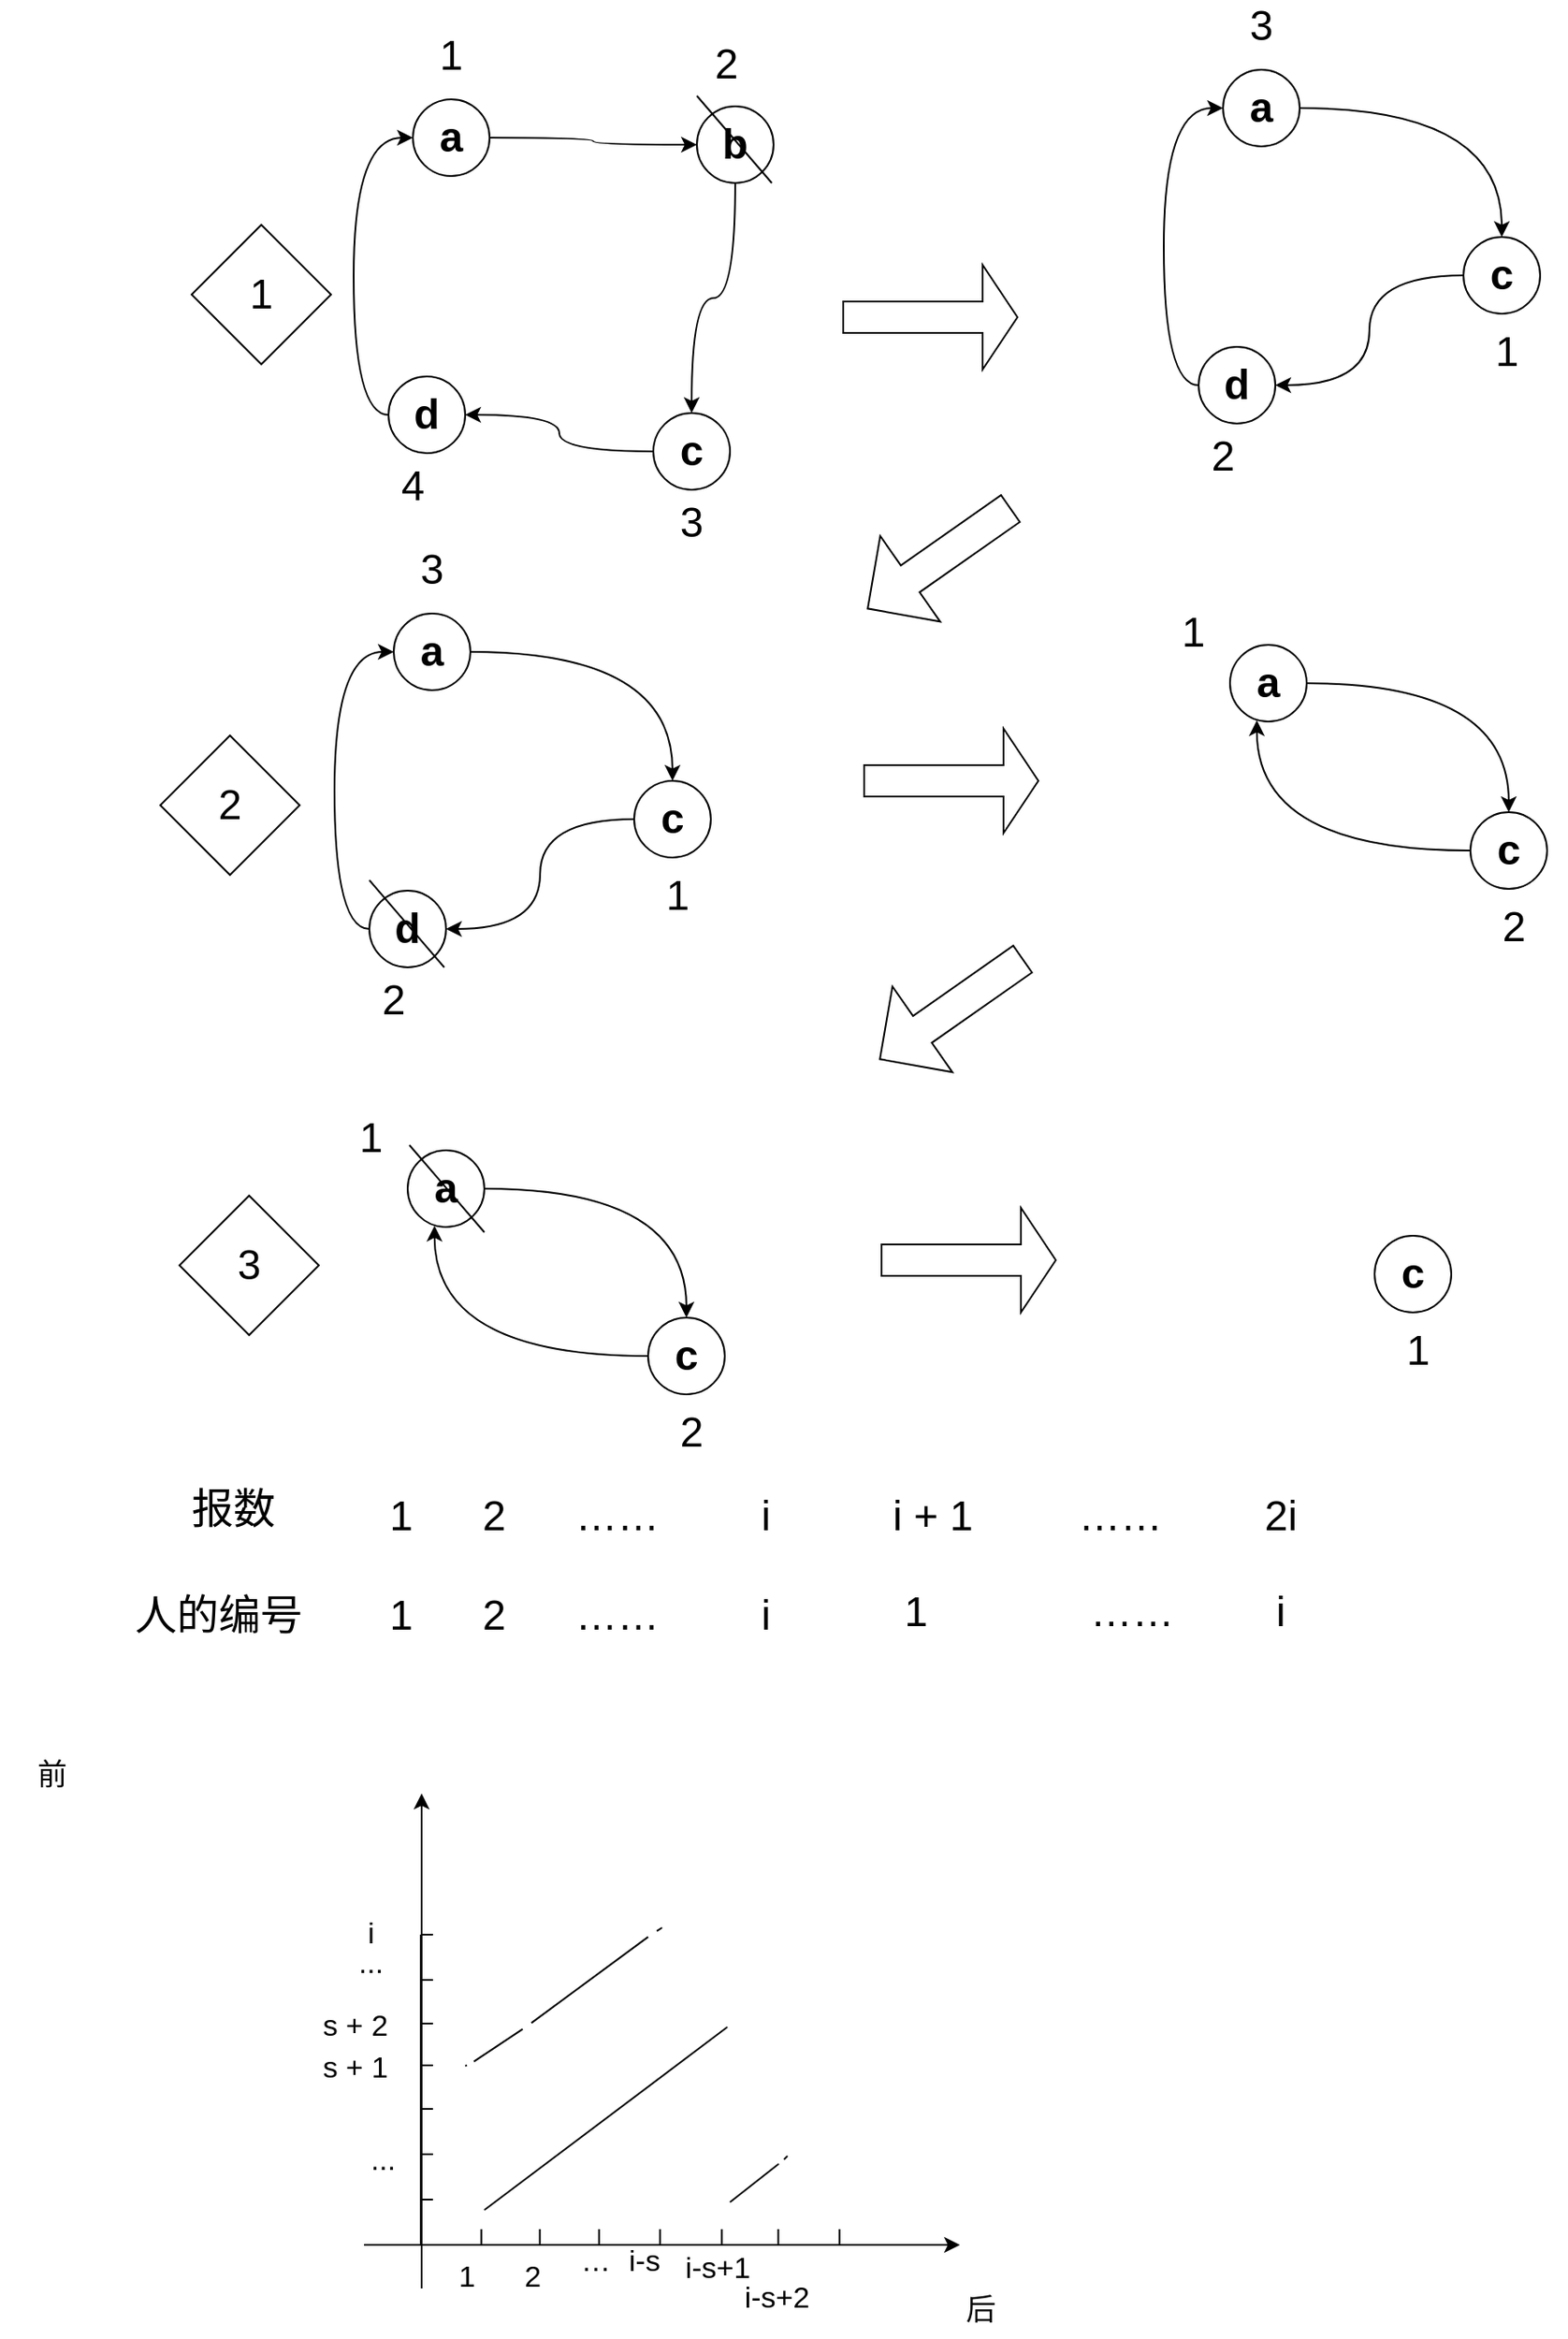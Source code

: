 <mxfile version="16.0.3" type="github"><diagram id="2Cs2KzVVPCG33HUoKFxe" name="第 1 页"><mxGraphModel dx="692" dy="411" grid="0" gridSize="10" guides="1" tooltips="1" connect="1" arrows="1" fold="1" page="1" pageScale="1" pageWidth="2336" pageHeight="1654" math="0" shadow="0"><root><mxCell id="0"/><mxCell id="1" parent="0"/><mxCell id="Qd0CBfIsSnu6jcPki9tN-5" style="edgeStyle=orthogonalEdgeStyle;rounded=0;orthogonalLoop=1;jettySize=auto;html=1;exitX=1;exitY=0.5;exitDx=0;exitDy=0;entryX=0;entryY=0.5;entryDx=0;entryDy=0;fontStyle=1;fontSize=24;curved=1;" edge="1" parent="1" source="Qd0CBfIsSnu6jcPki9tN-1" target="Qd0CBfIsSnu6jcPki9tN-2"><mxGeometry relative="1" as="geometry"/></mxCell><mxCell id="Qd0CBfIsSnu6jcPki9tN-1" value="a" style="ellipse;whiteSpace=wrap;html=1;aspect=fixed;fontStyle=1;fontSize=24;" vertex="1" parent="1"><mxGeometry x="244" y="118" width="44" height="44" as="geometry"/></mxCell><mxCell id="Qd0CBfIsSnu6jcPki9tN-6" style="edgeStyle=orthogonalEdgeStyle;rounded=0;orthogonalLoop=1;jettySize=auto;html=1;exitX=0.5;exitY=1;exitDx=0;exitDy=0;entryX=0.5;entryY=0;entryDx=0;entryDy=0;fontStyle=1;fontSize=24;curved=1;" edge="1" parent="1" source="Qd0CBfIsSnu6jcPki9tN-2" target="Qd0CBfIsSnu6jcPki9tN-3"><mxGeometry relative="1" as="geometry"/></mxCell><mxCell id="Qd0CBfIsSnu6jcPki9tN-2" value="b" style="ellipse;whiteSpace=wrap;html=1;aspect=fixed;fontStyle=1;fontSize=24;" vertex="1" parent="1"><mxGeometry x="407" y="122" width="44" height="44" as="geometry"/></mxCell><mxCell id="Qd0CBfIsSnu6jcPki9tN-7" style="edgeStyle=orthogonalEdgeStyle;rounded=0;orthogonalLoop=1;jettySize=auto;html=1;exitX=0;exitY=0.5;exitDx=0;exitDy=0;entryX=1;entryY=0.5;entryDx=0;entryDy=0;fontStyle=1;fontSize=24;curved=1;" edge="1" parent="1" source="Qd0CBfIsSnu6jcPki9tN-3" target="Qd0CBfIsSnu6jcPki9tN-4"><mxGeometry relative="1" as="geometry"/></mxCell><mxCell id="Qd0CBfIsSnu6jcPki9tN-3" value="c" style="ellipse;whiteSpace=wrap;html=1;aspect=fixed;fontStyle=1;fontSize=24;" vertex="1" parent="1"><mxGeometry x="382" y="298" width="44" height="44" as="geometry"/></mxCell><mxCell id="Qd0CBfIsSnu6jcPki9tN-8" style="edgeStyle=orthogonalEdgeStyle;rounded=0;orthogonalLoop=1;jettySize=auto;html=1;exitX=0;exitY=0.5;exitDx=0;exitDy=0;entryX=0;entryY=0.5;entryDx=0;entryDy=0;fontStyle=1;fontSize=24;curved=1;" edge="1" parent="1" source="Qd0CBfIsSnu6jcPki9tN-4" target="Qd0CBfIsSnu6jcPki9tN-1"><mxGeometry relative="1" as="geometry"/></mxCell><mxCell id="Qd0CBfIsSnu6jcPki9tN-4" value="d" style="ellipse;whiteSpace=wrap;html=1;aspect=fixed;fontStyle=1;fontSize=24;" vertex="1" parent="1"><mxGeometry x="230" y="277" width="44" height="44" as="geometry"/></mxCell><mxCell id="Qd0CBfIsSnu6jcPki9tN-9" value="1" style="text;html=1;strokeColor=none;fillColor=none;align=center;verticalAlign=middle;whiteSpace=wrap;rounded=0;fontSize=24;" vertex="1" parent="1"><mxGeometry x="236" y="78" width="60" height="30" as="geometry"/></mxCell><mxCell id="Qd0CBfIsSnu6jcPki9tN-10" value="2" style="text;html=1;strokeColor=none;fillColor=none;align=center;verticalAlign=middle;whiteSpace=wrap;rounded=0;fontSize=24;" vertex="1" parent="1"><mxGeometry x="394" y="83" width="60" height="30" as="geometry"/></mxCell><mxCell id="Qd0CBfIsSnu6jcPki9tN-11" value="3" style="text;html=1;strokeColor=none;fillColor=none;align=center;verticalAlign=middle;whiteSpace=wrap;rounded=0;fontSize=24;" vertex="1" parent="1"><mxGeometry x="374" y="346" width="60" height="30" as="geometry"/></mxCell><mxCell id="Qd0CBfIsSnu6jcPki9tN-12" value="4" style="text;html=1;strokeColor=none;fillColor=none;align=center;verticalAlign=middle;whiteSpace=wrap;rounded=0;fontSize=24;" vertex="1" parent="1"><mxGeometry x="214" y="325" width="60" height="30" as="geometry"/></mxCell><mxCell id="Qd0CBfIsSnu6jcPki9tN-13" value="" style="endArrow=none;html=1;rounded=0;fontSize=24;curved=1;" edge="1" parent="1"><mxGeometry width="50" height="50" relative="1" as="geometry"><mxPoint x="450" y="166" as="sourcePoint"/><mxPoint x="407" y="116" as="targetPoint"/></mxGeometry></mxCell><mxCell id="Qd0CBfIsSnu6jcPki9tN-14" value="" style="shape=singleArrow;whiteSpace=wrap;html=1;fontSize=24;" vertex="1" parent="1"><mxGeometry x="491" y="213" width="100" height="60" as="geometry"/></mxCell><mxCell id="Qd0CBfIsSnu6jcPki9tN-15" style="edgeStyle=orthogonalEdgeStyle;rounded=0;orthogonalLoop=1;jettySize=auto;html=1;exitX=1;exitY=0.5;exitDx=0;exitDy=0;entryX=0.5;entryY=0;entryDx=0;entryDy=0;fontStyle=1;fontSize=24;curved=1;" edge="1" parent="1" source="Qd0CBfIsSnu6jcPki9tN-16" target="Qd0CBfIsSnu6jcPki9tN-20"><mxGeometry relative="1" as="geometry"><mxPoint x="396" y="439" as="targetPoint"/></mxGeometry></mxCell><mxCell id="Qd0CBfIsSnu6jcPki9tN-16" value="a" style="ellipse;whiteSpace=wrap;html=1;aspect=fixed;fontStyle=1;fontSize=24;" vertex="1" parent="1"><mxGeometry x="233" y="413" width="44" height="44" as="geometry"/></mxCell><mxCell id="Qd0CBfIsSnu6jcPki9tN-19" style="edgeStyle=orthogonalEdgeStyle;rounded=0;orthogonalLoop=1;jettySize=auto;html=1;exitX=0;exitY=0.5;exitDx=0;exitDy=0;entryX=1;entryY=0.5;entryDx=0;entryDy=0;fontStyle=1;fontSize=24;curved=1;" edge="1" parent="1" source="Qd0CBfIsSnu6jcPki9tN-20" target="Qd0CBfIsSnu6jcPki9tN-22"><mxGeometry relative="1" as="geometry"/></mxCell><mxCell id="Qd0CBfIsSnu6jcPki9tN-20" value="c" style="ellipse;whiteSpace=wrap;html=1;aspect=fixed;fontStyle=1;fontSize=24;" vertex="1" parent="1"><mxGeometry x="371" y="509" width="44" height="44" as="geometry"/></mxCell><mxCell id="Qd0CBfIsSnu6jcPki9tN-21" style="edgeStyle=orthogonalEdgeStyle;rounded=0;orthogonalLoop=1;jettySize=auto;html=1;exitX=0;exitY=0.5;exitDx=0;exitDy=0;entryX=0;entryY=0.5;entryDx=0;entryDy=0;fontStyle=1;fontSize=24;curved=1;" edge="1" parent="1" source="Qd0CBfIsSnu6jcPki9tN-22" target="Qd0CBfIsSnu6jcPki9tN-16"><mxGeometry relative="1" as="geometry"/></mxCell><mxCell id="Qd0CBfIsSnu6jcPki9tN-22" value="d" style="ellipse;whiteSpace=wrap;html=1;aspect=fixed;fontStyle=1;fontSize=24;" vertex="1" parent="1"><mxGeometry x="219" y="572" width="44" height="44" as="geometry"/></mxCell><mxCell id="Qd0CBfIsSnu6jcPki9tN-23" value="3" style="text;html=1;strokeColor=none;fillColor=none;align=center;verticalAlign=middle;whiteSpace=wrap;rounded=0;fontSize=24;" vertex="1" parent="1"><mxGeometry x="225" y="373" width="60" height="30" as="geometry"/></mxCell><mxCell id="Qd0CBfIsSnu6jcPki9tN-25" value="1" style="text;html=1;strokeColor=none;fillColor=none;align=center;verticalAlign=middle;whiteSpace=wrap;rounded=0;fontSize=24;" vertex="1" parent="1"><mxGeometry x="366" y="560" width="60" height="30" as="geometry"/></mxCell><mxCell id="Qd0CBfIsSnu6jcPki9tN-26" value="2" style="text;html=1;strokeColor=none;fillColor=none;align=center;verticalAlign=middle;whiteSpace=wrap;rounded=0;fontSize=24;" vertex="1" parent="1"><mxGeometry x="203" y="620" width="60" height="30" as="geometry"/></mxCell><mxCell id="Qd0CBfIsSnu6jcPki9tN-28" value="" style="endArrow=none;html=1;rounded=0;fontSize=24;curved=1;" edge="1" parent="1"><mxGeometry width="50" height="50" relative="1" as="geometry"><mxPoint x="262" y="616" as="sourcePoint"/><mxPoint x="219" y="566" as="targetPoint"/></mxGeometry></mxCell><mxCell id="Qd0CBfIsSnu6jcPki9tN-29" value="" style="shape=singleArrow;direction=south;whiteSpace=wrap;html=1;fontSize=24;arrowWidth=0.313;arrowSize=0.298;rotation=55;" vertex="1" parent="1"><mxGeometry x="516" y="331.5" width="60" height="100" as="geometry"/></mxCell><mxCell id="Qd0CBfIsSnu6jcPki9tN-30" style="edgeStyle=orthogonalEdgeStyle;rounded=0;orthogonalLoop=1;jettySize=auto;html=1;exitX=1;exitY=0.5;exitDx=0;exitDy=0;entryX=0.5;entryY=0;entryDx=0;entryDy=0;fontStyle=1;fontSize=24;curved=1;" edge="1" parent="1" source="Qd0CBfIsSnu6jcPki9tN-31" target="Qd0CBfIsSnu6jcPki9tN-33"><mxGeometry relative="1" as="geometry"><mxPoint x="404" y="747" as="targetPoint"/></mxGeometry></mxCell><mxCell id="Qd0CBfIsSnu6jcPki9tN-31" value="a" style="ellipse;whiteSpace=wrap;html=1;aspect=fixed;fontStyle=1;fontSize=24;" vertex="1" parent="1"><mxGeometry x="241" y="721" width="44" height="44" as="geometry"/></mxCell><mxCell id="Qd0CBfIsSnu6jcPki9tN-32" style="edgeStyle=orthogonalEdgeStyle;rounded=0;orthogonalLoop=1;jettySize=auto;html=1;exitX=0;exitY=0.5;exitDx=0;exitDy=0;entryX=0.35;entryY=0.982;entryDx=0;entryDy=0;fontStyle=1;fontSize=24;curved=1;entryPerimeter=0;" edge="1" parent="1" source="Qd0CBfIsSnu6jcPki9tN-33" target="Qd0CBfIsSnu6jcPki9tN-31"><mxGeometry relative="1" as="geometry"><mxPoint x="271" y="902" as="targetPoint"/></mxGeometry></mxCell><mxCell id="Qd0CBfIsSnu6jcPki9tN-33" value="c" style="ellipse;whiteSpace=wrap;html=1;aspect=fixed;fontStyle=1;fontSize=24;" vertex="1" parent="1"><mxGeometry x="379" y="817" width="44" height="44" as="geometry"/></mxCell><mxCell id="Qd0CBfIsSnu6jcPki9tN-36" value="2" style="text;html=1;strokeColor=none;fillColor=none;align=center;verticalAlign=middle;whiteSpace=wrap;rounded=0;fontSize=24;" vertex="1" parent="1"><mxGeometry x="374" y="868" width="60" height="30" as="geometry"/></mxCell><mxCell id="Qd0CBfIsSnu6jcPki9tN-38" value="1" style="text;html=1;strokeColor=none;fillColor=none;align=center;verticalAlign=middle;whiteSpace=wrap;rounded=0;fontSize=24;" vertex="1" parent="1"><mxGeometry x="190" y="699" width="60" height="30" as="geometry"/></mxCell><mxCell id="Qd0CBfIsSnu6jcPki9tN-39" value="" style="endArrow=none;html=1;rounded=0;fontSize=24;curved=1;" edge="1" parent="1"><mxGeometry width="50" height="50" relative="1" as="geometry"><mxPoint x="285" y="768" as="sourcePoint"/><mxPoint x="242" y="718" as="targetPoint"/></mxGeometry></mxCell><mxCell id="Qd0CBfIsSnu6jcPki9tN-40" style="edgeStyle=orthogonalEdgeStyle;rounded=0;orthogonalLoop=1;jettySize=auto;html=1;exitX=1;exitY=0.5;exitDx=0;exitDy=0;entryX=0.5;entryY=0;entryDx=0;entryDy=0;fontStyle=1;fontSize=24;curved=1;" edge="1" parent="1" source="Qd0CBfIsSnu6jcPki9tN-41" target="Qd0CBfIsSnu6jcPki9tN-43"><mxGeometry relative="1" as="geometry"><mxPoint x="872" y="127" as="targetPoint"/></mxGeometry></mxCell><mxCell id="Qd0CBfIsSnu6jcPki9tN-41" value="a" style="ellipse;whiteSpace=wrap;html=1;aspect=fixed;fontStyle=1;fontSize=24;" vertex="1" parent="1"><mxGeometry x="709" y="101" width="44" height="44" as="geometry"/></mxCell><mxCell id="Qd0CBfIsSnu6jcPki9tN-42" style="edgeStyle=orthogonalEdgeStyle;rounded=0;orthogonalLoop=1;jettySize=auto;html=1;exitX=0;exitY=0.5;exitDx=0;exitDy=0;entryX=1;entryY=0.5;entryDx=0;entryDy=0;fontStyle=1;fontSize=24;curved=1;" edge="1" parent="1" source="Qd0CBfIsSnu6jcPki9tN-43" target="Qd0CBfIsSnu6jcPki9tN-45"><mxGeometry relative="1" as="geometry"/></mxCell><mxCell id="Qd0CBfIsSnu6jcPki9tN-43" value="c" style="ellipse;whiteSpace=wrap;html=1;aspect=fixed;fontStyle=1;fontSize=24;" vertex="1" parent="1"><mxGeometry x="847" y="197" width="44" height="44" as="geometry"/></mxCell><mxCell id="Qd0CBfIsSnu6jcPki9tN-44" style="edgeStyle=orthogonalEdgeStyle;rounded=0;orthogonalLoop=1;jettySize=auto;html=1;exitX=0;exitY=0.5;exitDx=0;exitDy=0;entryX=0;entryY=0.5;entryDx=0;entryDy=0;fontStyle=1;fontSize=24;curved=1;" edge="1" parent="1" source="Qd0CBfIsSnu6jcPki9tN-45" target="Qd0CBfIsSnu6jcPki9tN-41"><mxGeometry relative="1" as="geometry"/></mxCell><mxCell id="Qd0CBfIsSnu6jcPki9tN-45" value="d" style="ellipse;whiteSpace=wrap;html=1;aspect=fixed;fontStyle=1;fontSize=24;" vertex="1" parent="1"><mxGeometry x="695" y="260" width="44" height="44" as="geometry"/></mxCell><mxCell id="Qd0CBfIsSnu6jcPki9tN-46" value="3" style="text;html=1;strokeColor=none;fillColor=none;align=center;verticalAlign=middle;whiteSpace=wrap;rounded=0;fontSize=24;" vertex="1" parent="1"><mxGeometry x="701" y="61" width="60" height="30" as="geometry"/></mxCell><mxCell id="Qd0CBfIsSnu6jcPki9tN-47" value="1" style="text;html=1;strokeColor=none;fillColor=none;align=center;verticalAlign=middle;whiteSpace=wrap;rounded=0;fontSize=24;" vertex="1" parent="1"><mxGeometry x="842" y="248" width="60" height="30" as="geometry"/></mxCell><mxCell id="Qd0CBfIsSnu6jcPki9tN-48" value="2" style="text;html=1;strokeColor=none;fillColor=none;align=center;verticalAlign=middle;whiteSpace=wrap;rounded=0;fontSize=24;" vertex="1" parent="1"><mxGeometry x="679" y="308" width="60" height="30" as="geometry"/></mxCell><mxCell id="Qd0CBfIsSnu6jcPki9tN-50" style="edgeStyle=orthogonalEdgeStyle;rounded=0;orthogonalLoop=1;jettySize=auto;html=1;exitX=1;exitY=0.5;exitDx=0;exitDy=0;entryX=0.5;entryY=0;entryDx=0;entryDy=0;fontStyle=1;fontSize=24;curved=1;" edge="1" parent="1" source="Qd0CBfIsSnu6jcPki9tN-51" target="Qd0CBfIsSnu6jcPki9tN-53"><mxGeometry relative="1" as="geometry"><mxPoint x="876" y="457" as="targetPoint"/></mxGeometry></mxCell><mxCell id="Qd0CBfIsSnu6jcPki9tN-51" value="a" style="ellipse;whiteSpace=wrap;html=1;aspect=fixed;fontStyle=1;fontSize=24;" vertex="1" parent="1"><mxGeometry x="713" y="431" width="44" height="44" as="geometry"/></mxCell><mxCell id="Qd0CBfIsSnu6jcPki9tN-52" style="edgeStyle=orthogonalEdgeStyle;rounded=0;orthogonalLoop=1;jettySize=auto;html=1;exitX=0;exitY=0.5;exitDx=0;exitDy=0;entryX=0.35;entryY=0.982;entryDx=0;entryDy=0;fontStyle=1;fontSize=24;curved=1;entryPerimeter=0;" edge="1" parent="1" source="Qd0CBfIsSnu6jcPki9tN-53" target="Qd0CBfIsSnu6jcPki9tN-51"><mxGeometry relative="1" as="geometry"><mxPoint x="743" y="612" as="targetPoint"/></mxGeometry></mxCell><mxCell id="Qd0CBfIsSnu6jcPki9tN-53" value="c" style="ellipse;whiteSpace=wrap;html=1;aspect=fixed;fontStyle=1;fontSize=24;" vertex="1" parent="1"><mxGeometry x="851" y="527" width="44" height="44" as="geometry"/></mxCell><mxCell id="Qd0CBfIsSnu6jcPki9tN-54" value="2" style="text;html=1;strokeColor=none;fillColor=none;align=center;verticalAlign=middle;whiteSpace=wrap;rounded=0;fontSize=24;" vertex="1" parent="1"><mxGeometry x="846" y="578" width="60" height="30" as="geometry"/></mxCell><mxCell id="Qd0CBfIsSnu6jcPki9tN-55" value="1" style="text;html=1;strokeColor=none;fillColor=none;align=center;verticalAlign=middle;whiteSpace=wrap;rounded=0;fontSize=24;" vertex="1" parent="1"><mxGeometry x="662" y="409" width="60" height="30" as="geometry"/></mxCell><mxCell id="Qd0CBfIsSnu6jcPki9tN-57" value="" style="shape=singleArrow;whiteSpace=wrap;html=1;fontSize=24;" vertex="1" parent="1"><mxGeometry x="503" y="479" width="100" height="60" as="geometry"/></mxCell><mxCell id="Qd0CBfIsSnu6jcPki9tN-58" value="" style="shape=singleArrow;whiteSpace=wrap;html=1;fontSize=24;" vertex="1" parent="1"><mxGeometry x="513" y="754" width="100" height="60" as="geometry"/></mxCell><mxCell id="Qd0CBfIsSnu6jcPki9tN-59" value="c" style="ellipse;whiteSpace=wrap;html=1;aspect=fixed;fontStyle=1;fontSize=24;" vertex="1" parent="1"><mxGeometry x="796" y="770" width="44" height="44" as="geometry"/></mxCell><mxCell id="Qd0CBfIsSnu6jcPki9tN-60" value="1" style="text;html=1;strokeColor=none;fillColor=none;align=center;verticalAlign=middle;whiteSpace=wrap;rounded=0;fontSize=24;" vertex="1" parent="1"><mxGeometry x="791" y="821" width="60" height="30" as="geometry"/></mxCell><mxCell id="Qd0CBfIsSnu6jcPki9tN-61" value="1" style="rhombus;whiteSpace=wrap;html=1;fontSize=24;" vertex="1" parent="1"><mxGeometry x="117" y="190" width="80" height="80" as="geometry"/></mxCell><mxCell id="Qd0CBfIsSnu6jcPki9tN-62" value="2" style="rhombus;whiteSpace=wrap;html=1;fontSize=24;" vertex="1" parent="1"><mxGeometry x="99" y="483" width="80" height="80" as="geometry"/></mxCell><mxCell id="Qd0CBfIsSnu6jcPki9tN-63" value="3" style="rhombus;whiteSpace=wrap;html=1;fontSize=24;" vertex="1" parent="1"><mxGeometry x="110" y="747" width="80" height="80" as="geometry"/></mxCell><mxCell id="Qd0CBfIsSnu6jcPki9tN-64" value="" style="shape=singleArrow;direction=south;whiteSpace=wrap;html=1;fontSize=24;arrowWidth=0.313;arrowSize=0.298;rotation=55;" vertex="1" parent="1"><mxGeometry x="523" y="590" width="60" height="100" as="geometry"/></mxCell><mxCell id="Qd0CBfIsSnu6jcPki9tN-66" value="1&lt;span style=&quot;white-space: pre&quot;&gt;&#9;&lt;/span&gt;2&lt;span style=&quot;white-space: pre&quot;&gt;&#9;&lt;/span&gt;……&lt;span style=&quot;white-space: pre&quot;&gt;&#9;&lt;/span&gt;&lt;span style=&quot;white-space: pre&quot;&gt;&#9;&lt;/span&gt;i" style="text;html=1;strokeColor=none;fillColor=none;align=center;verticalAlign=middle;whiteSpace=wrap;rounded=0;fontSize=24;" vertex="1" parent="1"><mxGeometry x="310" y="973" width="60" height="30" as="geometry"/></mxCell><mxCell id="Qd0CBfIsSnu6jcPki9tN-67" value="人的编号" style="text;html=1;strokeColor=none;fillColor=none;align=center;verticalAlign=middle;whiteSpace=wrap;rounded=0;fontSize=24;" vertex="1" parent="1"><mxGeometry x="61" y="973" width="143" height="30" as="geometry"/></mxCell><mxCell id="Qd0CBfIsSnu6jcPki9tN-69" value="1&lt;span style=&quot;white-space: pre&quot;&gt;&#9;&lt;/span&gt;2&lt;span style=&quot;white-space: pre&quot;&gt;&#9;&lt;/span&gt;……&lt;span style=&quot;white-space: pre&quot;&gt;&#9;&lt;/span&gt;&lt;span style=&quot;white-space: pre&quot;&gt;&#9;&lt;/span&gt;i" style="text;html=1;strokeColor=none;fillColor=none;align=center;verticalAlign=middle;whiteSpace=wrap;rounded=0;fontSize=24;" vertex="1" parent="1"><mxGeometry x="310" y="916" width="60" height="30" as="geometry"/></mxCell><mxCell id="Qd0CBfIsSnu6jcPki9tN-70" value="报数" style="text;html=1;strokeColor=none;fillColor=none;align=center;verticalAlign=middle;whiteSpace=wrap;rounded=0;fontSize=24;" vertex="1" parent="1"><mxGeometry x="111" y="912" width="60" height="30" as="geometry"/></mxCell><mxCell id="Qd0CBfIsSnu6jcPki9tN-73" value="i + 1&lt;span style=&quot;white-space: pre&quot;&gt;&#9;&lt;/span&gt;&lt;span style=&quot;white-space: pre&quot;&gt;&#9;&lt;/span&gt;……&lt;span style=&quot;white-space: pre&quot;&gt;&#9;&lt;/span&gt;&lt;span style=&quot;white-space: pre&quot;&gt;&#9;&lt;/span&gt;2i" style="text;html=1;strokeColor=none;fillColor=none;align=center;verticalAlign=middle;whiteSpace=wrap;rounded=0;fontSize=24;" vertex="1" parent="1"><mxGeometry x="496" y="916" width="279" height="30" as="geometry"/></mxCell><mxCell id="Qd0CBfIsSnu6jcPki9tN-74" value="1&lt;span style=&quot;white-space: pre&quot;&gt;&#9;&lt;/span&gt;&lt;span style=&quot;white-space: pre&quot;&gt;&#9;&lt;/span&gt;……&lt;span style=&quot;white-space: pre&quot;&gt;&#9;&lt;/span&gt;&lt;span style=&quot;white-space: pre&quot;&gt;&#9;&lt;/span&gt;i" style="text;html=1;strokeColor=none;fillColor=none;align=center;verticalAlign=middle;whiteSpace=wrap;rounded=0;fontSize=24;" vertex="1" parent="1"><mxGeometry x="496" y="971" width="279" height="30" as="geometry"/></mxCell><mxCell id="Qd0CBfIsSnu6jcPki9tN-76" value="" style="endArrow=classic;html=1;rounded=0;fontSize=24;curved=1;endFill=1;" edge="1" parent="1"><mxGeometry width="50" height="50" relative="1" as="geometry"><mxPoint x="249" y="1374" as="sourcePoint"/><mxPoint x="249" y="1090" as="targetPoint"/></mxGeometry></mxCell><mxCell id="Qd0CBfIsSnu6jcPki9tN-110" value="" style="group;direction=west;" vertex="1" connectable="0" parent="1"><mxGeometry x="216" y="1340" width="342" height="9" as="geometry"/></mxCell><mxCell id="Qd0CBfIsSnu6jcPki9tN-75" value="" style="endArrow=classic;html=1;rounded=0;fontSize=24;curved=1;endFill=1;" edge="1" parent="Qd0CBfIsSnu6jcPki9tN-110"><mxGeometry width="50" height="50" relative="1" as="geometry"><mxPoint y="9" as="sourcePoint"/><mxPoint x="342" y="9" as="targetPoint"/></mxGeometry></mxCell><mxCell id="Qd0CBfIsSnu6jcPki9tN-95" value="" style="endArrow=none;html=1;rounded=0;fontSize=24;curved=1;" edge="1" parent="Qd0CBfIsSnu6jcPki9tN-110"><mxGeometry width="50" height="50" relative="1" as="geometry"><mxPoint x="32.44" y="9" as="sourcePoint"/><mxPoint x="66.44" y="9" as="targetPoint"/></mxGeometry></mxCell><mxCell id="Qd0CBfIsSnu6jcPki9tN-96" value="" style="endArrow=none;html=1;rounded=0;fontSize=24;curved=1;" edge="1" parent="Qd0CBfIsSnu6jcPki9tN-110"><mxGeometry width="50" height="50" relative="1" as="geometry"><mxPoint x="67.28" y="9" as="sourcePoint"/><mxPoint x="67.28" as="targetPoint"/></mxGeometry></mxCell><mxCell id="Qd0CBfIsSnu6jcPki9tN-97" value="" style="endArrow=none;html=1;rounded=0;fontSize=24;curved=1;" edge="1" parent="Qd0CBfIsSnu6jcPki9tN-110"><mxGeometry width="50" height="50" relative="1" as="geometry"><mxPoint x="66.0" y="9" as="sourcePoint"/><mxPoint x="100.0" y="9" as="targetPoint"/></mxGeometry></mxCell><mxCell id="Qd0CBfIsSnu6jcPki9tN-98" value="" style="endArrow=none;html=1;rounded=0;fontSize=24;curved=1;" edge="1" parent="Qd0CBfIsSnu6jcPki9tN-110"><mxGeometry width="50" height="50" relative="1" as="geometry"><mxPoint x="100.84" y="9" as="sourcePoint"/><mxPoint x="100.84" as="targetPoint"/></mxGeometry></mxCell><mxCell id="Qd0CBfIsSnu6jcPki9tN-99" value="" style="endArrow=none;html=1;rounded=0;fontSize=24;curved=1;" edge="1" parent="Qd0CBfIsSnu6jcPki9tN-110"><mxGeometry width="50" height="50" relative="1" as="geometry"><mxPoint x="100" y="9" as="sourcePoint"/><mxPoint x="134" y="9" as="targetPoint"/></mxGeometry></mxCell><mxCell id="Qd0CBfIsSnu6jcPki9tN-100" value="" style="endArrow=none;html=1;rounded=0;fontSize=24;curved=1;" edge="1" parent="Qd0CBfIsSnu6jcPki9tN-110"><mxGeometry width="50" height="50" relative="1" as="geometry"><mxPoint x="134.84" y="9" as="sourcePoint"/><mxPoint x="134.84" as="targetPoint"/></mxGeometry></mxCell><mxCell id="Qd0CBfIsSnu6jcPki9tN-101" value="" style="endArrow=none;html=1;rounded=0;fontSize=24;curved=1;" edge="1" parent="Qd0CBfIsSnu6jcPki9tN-110"><mxGeometry width="50" height="50" relative="1" as="geometry"><mxPoint x="135" y="9" as="sourcePoint"/><mxPoint x="169" y="9" as="targetPoint"/></mxGeometry></mxCell><mxCell id="Qd0CBfIsSnu6jcPki9tN-102" value="" style="endArrow=none;html=1;rounded=0;fontSize=24;curved=1;" edge="1" parent="Qd0CBfIsSnu6jcPki9tN-110"><mxGeometry width="50" height="50" relative="1" as="geometry"><mxPoint x="169.84" y="9" as="sourcePoint"/><mxPoint x="169.84" as="targetPoint"/></mxGeometry></mxCell><mxCell id="Qd0CBfIsSnu6jcPki9tN-103" value="" style="endArrow=none;html=1;rounded=0;fontSize=24;curved=1;" edge="1" parent="Qd0CBfIsSnu6jcPki9tN-110"><mxGeometry width="50" height="50" relative="1" as="geometry"><mxPoint x="170.44" y="9" as="sourcePoint"/><mxPoint x="204.44" y="9" as="targetPoint"/></mxGeometry></mxCell><mxCell id="Qd0CBfIsSnu6jcPki9tN-104" value="" style="endArrow=none;html=1;rounded=0;fontSize=24;curved=1;" edge="1" parent="Qd0CBfIsSnu6jcPki9tN-110"><mxGeometry width="50" height="50" relative="1" as="geometry"><mxPoint x="205.28" y="9" as="sourcePoint"/><mxPoint x="205.28" as="targetPoint"/></mxGeometry></mxCell><mxCell id="Qd0CBfIsSnu6jcPki9tN-105" value="" style="endArrow=none;html=1;rounded=0;fontSize=24;curved=1;" edge="1" parent="Qd0CBfIsSnu6jcPki9tN-110"><mxGeometry width="50" height="50" relative="1" as="geometry"><mxPoint x="202.88" y="9" as="sourcePoint"/><mxPoint x="236.88" y="9" as="targetPoint"/></mxGeometry></mxCell><mxCell id="Qd0CBfIsSnu6jcPki9tN-106" value="" style="endArrow=none;html=1;rounded=0;fontSize=24;curved=1;" edge="1" parent="Qd0CBfIsSnu6jcPki9tN-110"><mxGeometry width="50" height="50" relative="1" as="geometry"><mxPoint x="237.72" y="9" as="sourcePoint"/><mxPoint x="237.72" as="targetPoint"/></mxGeometry></mxCell><mxCell id="Qd0CBfIsSnu6jcPki9tN-107" value="" style="endArrow=none;html=1;rounded=0;fontSize=24;curved=1;" edge="1" parent="Qd0CBfIsSnu6jcPki9tN-110"><mxGeometry width="50" height="50" relative="1" as="geometry"><mxPoint x="238.0" y="9" as="sourcePoint"/><mxPoint x="272.0" y="9" as="targetPoint"/></mxGeometry></mxCell><mxCell id="Qd0CBfIsSnu6jcPki9tN-108" value="" style="endArrow=none;html=1;rounded=0;fontSize=24;curved=1;" edge="1" parent="Qd0CBfIsSnu6jcPki9tN-110"><mxGeometry width="50" height="50" relative="1" as="geometry"><mxPoint x="272.84" y="9" as="sourcePoint"/><mxPoint x="272.84" as="targetPoint"/></mxGeometry></mxCell><mxCell id="Qd0CBfIsSnu6jcPki9tN-114" value="" style="endArrow=none;html=1;rounded=0;fontSize=24;curved=1;" edge="1" parent="1"><mxGeometry width="50" height="50" relative="1" as="geometry"><mxPoint x="248.5" y="1349" as="sourcePoint"/><mxPoint x="248.5" y="1323" as="targetPoint"/></mxGeometry></mxCell><mxCell id="Qd0CBfIsSnu6jcPki9tN-115" value="" style="endArrow=none;html=1;rounded=0;fontSize=24;curved=1;" edge="1" parent="1"><mxGeometry width="50" height="50" relative="1" as="geometry"><mxPoint x="255.5" y="1323" as="sourcePoint"/><mxPoint x="248.5" y="1323" as="targetPoint"/></mxGeometry></mxCell><mxCell id="Qd0CBfIsSnu6jcPki9tN-116" value="" style="endArrow=none;html=1;rounded=0;fontSize=24;curved=1;" edge="1" parent="1"><mxGeometry width="50" height="50" relative="1" as="geometry"><mxPoint x="248.5" y="1323" as="sourcePoint"/><mxPoint x="248.5" y="1297" as="targetPoint"/></mxGeometry></mxCell><mxCell id="Qd0CBfIsSnu6jcPki9tN-117" value="" style="endArrow=none;html=1;rounded=0;fontSize=24;curved=1;" edge="1" parent="1"><mxGeometry width="50" height="50" relative="1" as="geometry"><mxPoint x="255.5" y="1297" as="sourcePoint"/><mxPoint x="248.5" y="1297" as="targetPoint"/></mxGeometry></mxCell><mxCell id="Qd0CBfIsSnu6jcPki9tN-118" value="" style="endArrow=none;html=1;rounded=0;fontSize=24;curved=1;" edge="1" parent="1"><mxGeometry width="50" height="50" relative="1" as="geometry"><mxPoint x="248.5" y="1297" as="sourcePoint"/><mxPoint x="248.5" y="1271" as="targetPoint"/></mxGeometry></mxCell><mxCell id="Qd0CBfIsSnu6jcPki9tN-119" value="" style="endArrow=none;html=1;rounded=0;fontSize=24;curved=1;" edge="1" parent="1"><mxGeometry width="50" height="50" relative="1" as="geometry"><mxPoint x="255.5" y="1271" as="sourcePoint"/><mxPoint x="248.5" y="1271" as="targetPoint"/></mxGeometry></mxCell><mxCell id="Qd0CBfIsSnu6jcPki9tN-120" value="" style="endArrow=none;html=1;rounded=0;fontSize=24;curved=1;" edge="1" parent="1"><mxGeometry width="50" height="50" relative="1" as="geometry"><mxPoint x="248.5" y="1272" as="sourcePoint"/><mxPoint x="248.5" y="1246" as="targetPoint"/></mxGeometry></mxCell><mxCell id="Qd0CBfIsSnu6jcPki9tN-121" value="" style="endArrow=none;html=1;rounded=0;fontSize=24;curved=1;" edge="1" parent="1"><mxGeometry width="50" height="50" relative="1" as="geometry"><mxPoint x="255.5" y="1246" as="sourcePoint"/><mxPoint x="248.5" y="1246" as="targetPoint"/></mxGeometry></mxCell><mxCell id="Qd0CBfIsSnu6jcPki9tN-122" value="" style="endArrow=none;html=1;rounded=0;fontSize=24;curved=1;" edge="1" parent="1"><mxGeometry width="50" height="50" relative="1" as="geometry"><mxPoint x="248.5" y="1248" as="sourcePoint"/><mxPoint x="248.5" y="1222" as="targetPoint"/></mxGeometry></mxCell><mxCell id="Qd0CBfIsSnu6jcPki9tN-123" value="" style="endArrow=none;html=1;rounded=0;fontSize=24;curved=1;" edge="1" parent="1"><mxGeometry width="50" height="50" relative="1" as="geometry"><mxPoint x="255.5" y="1222" as="sourcePoint"/><mxPoint x="248.5" y="1222" as="targetPoint"/></mxGeometry></mxCell><mxCell id="Qd0CBfIsSnu6jcPki9tN-124" value="" style="endArrow=none;html=1;rounded=0;fontSize=24;curved=1;" edge="1" parent="1"><mxGeometry width="50" height="50" relative="1" as="geometry"><mxPoint x="248.5" y="1223" as="sourcePoint"/><mxPoint x="248.5" y="1197" as="targetPoint"/></mxGeometry></mxCell><mxCell id="Qd0CBfIsSnu6jcPki9tN-125" value="" style="endArrow=none;html=1;rounded=0;fontSize=24;curved=1;" edge="1" parent="1"><mxGeometry width="50" height="50" relative="1" as="geometry"><mxPoint x="255.5" y="1197" as="sourcePoint"/><mxPoint x="248.5" y="1197" as="targetPoint"/></mxGeometry></mxCell><mxCell id="Qd0CBfIsSnu6jcPki9tN-126" value="" style="endArrow=none;html=1;rounded=0;fontSize=24;curved=1;" edge="1" parent="1"><mxGeometry width="50" height="50" relative="1" as="geometry"><mxPoint x="248.5" y="1197" as="sourcePoint"/><mxPoint x="248.5" y="1171" as="targetPoint"/></mxGeometry></mxCell><mxCell id="Qd0CBfIsSnu6jcPki9tN-127" value="" style="endArrow=none;html=1;rounded=0;fontSize=24;curved=1;" edge="1" parent="1"><mxGeometry width="50" height="50" relative="1" as="geometry"><mxPoint x="255.5" y="1171" as="sourcePoint"/><mxPoint x="248.5" y="1171" as="targetPoint"/></mxGeometry></mxCell><mxCell id="Qd0CBfIsSnu6jcPki9tN-131" value="" style="endArrow=none;html=1;rounded=0;fontSize=24;curved=1;startArrow=none;" edge="1" parent="1" source="Qd0CBfIsSnu6jcPki9tN-146"><mxGeometry width="50" height="50" relative="1" as="geometry"><mxPoint x="275" y="1246" as="sourcePoint"/><mxPoint x="387" y="1167" as="targetPoint"/></mxGeometry></mxCell><mxCell id="Qd0CBfIsSnu6jcPki9tN-137" value="1&lt;span style=&quot;white-space: pre&quot;&gt;&#9;&lt;/span&gt;2" style="text;html=1;strokeColor=none;fillColor=none;align=center;verticalAlign=middle;whiteSpace=wrap;rounded=0;fontSize=17;" vertex="1" parent="1"><mxGeometry x="264" y="1353" width="60" height="30" as="geometry"/></mxCell><mxCell id="Qd0CBfIsSnu6jcPki9tN-138" value="…" style="text;html=1;strokeColor=none;fillColor=none;align=center;verticalAlign=middle;whiteSpace=wrap;rounded=0;fontSize=17;" vertex="1" parent="1"><mxGeometry x="319" y="1344" width="60" height="30" as="geometry"/></mxCell><mxCell id="Qd0CBfIsSnu6jcPki9tN-139" value="i-s+1" style="text;html=1;strokeColor=none;fillColor=none;align=center;verticalAlign=middle;whiteSpace=wrap;rounded=0;fontSize=17;" vertex="1" parent="1"><mxGeometry x="389" y="1348" width="60" height="30" as="geometry"/></mxCell><mxCell id="Qd0CBfIsSnu6jcPki9tN-141" value="" style="shape=image;html=1;verticalAlign=top;verticalLabelPosition=bottom;labelBackgroundColor=#ffffff;imageAspect=0;aspect=fixed;image=https://cdn0.iconfinder.com/data/icons/gcons-2/9/point1-128.png;fontSize=17;" vertex="1" parent="1"><mxGeometry x="274" y="1243" width="5" height="5" as="geometry"/></mxCell><mxCell id="Qd0CBfIsSnu6jcPki9tN-142" value="" style="endArrow=none;html=1;rounded=0;fontSize=24;curved=1;" edge="1" parent="1" target="Qd0CBfIsSnu6jcPki9tN-141"><mxGeometry width="50" height="50" relative="1" as="geometry"><mxPoint x="275" y="1246" as="sourcePoint"/><mxPoint x="387" y="1167" as="targetPoint"/></mxGeometry></mxCell><mxCell id="Qd0CBfIsSnu6jcPki9tN-143" value="" style="shape=image;html=1;verticalAlign=top;verticalLabelPosition=bottom;labelBackgroundColor=#ffffff;imageAspect=0;aspect=fixed;image=https://cdn0.iconfinder.com/data/icons/gcons-2/9/point1-128.png;fontSize=17;" vertex="1" parent="1"><mxGeometry x="307" y="1221" width="5" height="5" as="geometry"/></mxCell><mxCell id="Qd0CBfIsSnu6jcPki9tN-144" value="" style="endArrow=none;html=1;rounded=0;fontSize=24;curved=1;startArrow=none;" edge="1" parent="1" source="Qd0CBfIsSnu6jcPki9tN-141" target="Qd0CBfIsSnu6jcPki9tN-143"><mxGeometry width="50" height="50" relative="1" as="geometry"><mxPoint x="279" y="1243.724" as="sourcePoint"/><mxPoint x="387" y="1167" as="targetPoint"/></mxGeometry></mxCell><mxCell id="Qd0CBfIsSnu6jcPki9tN-145" value="" style="shape=image;html=1;verticalAlign=top;verticalLabelPosition=bottom;labelBackgroundColor=#ffffff;imageAspect=0;aspect=fixed;image=https://cdn0.iconfinder.com/data/icons/gcons-2/9/point1-128.png;fontSize=17;" vertex="1" parent="1"><mxGeometry x="341" y="1196" width="5" height="5" as="geometry"/></mxCell><mxCell id="Qd0CBfIsSnu6jcPki9tN-148" value="后" style="text;html=1;strokeColor=none;fillColor=none;align=center;verticalAlign=middle;whiteSpace=wrap;rounded=0;fontSize=17;" vertex="1" parent="1"><mxGeometry x="540" y="1372" width="60" height="30" as="geometry"/></mxCell><mxCell id="Qd0CBfIsSnu6jcPki9tN-149" value="前" style="text;html=1;strokeColor=none;fillColor=none;align=center;verticalAlign=middle;whiteSpace=wrap;rounded=0;fontSize=17;" vertex="1" parent="1"><mxGeometry x="7" y="1065" width="60" height="30" as="geometry"/></mxCell><mxCell id="Qd0CBfIsSnu6jcPki9tN-150" value="" style="endArrow=none;html=1;rounded=0;fontSize=17;curved=1;startArrow=none;" edge="1" parent="1" source="Qd0CBfIsSnu6jcPki9tN-153"><mxGeometry width="50" height="50" relative="1" as="geometry"><mxPoint x="421" y="1328" as="sourcePoint"/><mxPoint x="457" y="1300" as="targetPoint"/></mxGeometry></mxCell><mxCell id="Qd0CBfIsSnu6jcPki9tN-151" value="" style="shape=image;html=1;verticalAlign=top;verticalLabelPosition=bottom;labelBackgroundColor=#ffffff;imageAspect=0;aspect=fixed;image=https://cdn0.iconfinder.com/data/icons/gcons-2/9/point1-128.png;fontSize=17;" vertex="1" parent="1"><mxGeometry x="421" y="1324" width="5" height="5" as="geometry"/></mxCell><mxCell id="Qd0CBfIsSnu6jcPki9tN-152" value="" style="endArrow=none;html=1;rounded=0;fontSize=17;curved=1;" edge="1" parent="1" target="Qd0CBfIsSnu6jcPki9tN-151"><mxGeometry width="50" height="50" relative="1" as="geometry"><mxPoint x="421" y="1328" as="sourcePoint"/><mxPoint x="457.0" y="1300.0" as="targetPoint"/></mxGeometry></mxCell><mxCell id="Qd0CBfIsSnu6jcPki9tN-153" value="" style="shape=image;html=1;verticalAlign=top;verticalLabelPosition=bottom;labelBackgroundColor=#ffffff;imageAspect=0;aspect=fixed;image=https://cdn0.iconfinder.com/data/icons/gcons-2/9/point1-128.png;fontSize=17;" vertex="1" parent="1"><mxGeometry x="454" y="1298" width="5" height="5" as="geometry"/></mxCell><mxCell id="Qd0CBfIsSnu6jcPki9tN-154" value="" style="endArrow=none;html=1;rounded=0;fontSize=17;curved=1;startArrow=none;" edge="1" parent="1" source="Qd0CBfIsSnu6jcPki9tN-151" target="Qd0CBfIsSnu6jcPki9tN-153"><mxGeometry width="50" height="50" relative="1" as="geometry"><mxPoint x="426" y="1324.522" as="sourcePoint"/><mxPoint x="457.0" y="1300.0" as="targetPoint"/></mxGeometry></mxCell><mxCell id="Qd0CBfIsSnu6jcPki9tN-146" value="" style="shape=image;html=1;verticalAlign=top;verticalLabelPosition=bottom;labelBackgroundColor=#ffffff;imageAspect=0;aspect=fixed;image=https://cdn0.iconfinder.com/data/icons/gcons-2/9/point1-128.png;fontSize=17;" vertex="1" parent="1"><mxGeometry x="379" y="1168" width="5" height="5" as="geometry"/></mxCell><mxCell id="Qd0CBfIsSnu6jcPki9tN-156" value="" style="endArrow=none;html=1;rounded=0;fontSize=24;curved=1;startArrow=none;" edge="1" parent="1" source="Qd0CBfIsSnu6jcPki9tN-143" target="Qd0CBfIsSnu6jcPki9tN-146"><mxGeometry width="50" height="50" relative="1" as="geometry"><mxPoint x="312" y="1221.677" as="sourcePoint"/><mxPoint x="387" y="1167" as="targetPoint"/></mxGeometry></mxCell><mxCell id="Qd0CBfIsSnu6jcPki9tN-157" value="..." style="text;html=1;strokeColor=none;fillColor=none;align=center;verticalAlign=middle;whiteSpace=wrap;rounded=0;fontSize=17;" vertex="1" parent="1"><mxGeometry x="197" y="1285.5" width="60" height="30" as="geometry"/></mxCell><mxCell id="Qd0CBfIsSnu6jcPki9tN-158" value="s + 1" style="text;html=1;strokeColor=none;fillColor=none;align=center;verticalAlign=middle;whiteSpace=wrap;rounded=0;fontSize=17;" vertex="1" parent="1"><mxGeometry x="181" y="1233" width="60" height="30" as="geometry"/></mxCell><mxCell id="Qd0CBfIsSnu6jcPki9tN-159" value="s + 2" style="text;html=1;strokeColor=none;fillColor=none;align=center;verticalAlign=middle;whiteSpace=wrap;rounded=0;fontSize=17;" vertex="1" parent="1"><mxGeometry x="181" y="1208.5" width="60" height="30" as="geometry"/></mxCell><mxCell id="Qd0CBfIsSnu6jcPki9tN-160" value="..." style="text;html=1;strokeColor=none;fillColor=none;align=center;verticalAlign=middle;whiteSpace=wrap;rounded=0;fontSize=17;" vertex="1" parent="1"><mxGeometry x="190" y="1173" width="60" height="30" as="geometry"/></mxCell><mxCell id="Qd0CBfIsSnu6jcPki9tN-161" value="i" style="text;html=1;strokeColor=none;fillColor=none;align=center;verticalAlign=middle;whiteSpace=wrap;rounded=0;fontSize=17;" vertex="1" parent="1"><mxGeometry x="190" y="1155.5" width="60" height="30" as="geometry"/></mxCell><mxCell id="Qd0CBfIsSnu6jcPki9tN-162" value="i-s" style="text;html=1;strokeColor=none;fillColor=none;align=center;verticalAlign=middle;whiteSpace=wrap;rounded=0;fontSize=17;" vertex="1" parent="1"><mxGeometry x="347" y="1344" width="60" height="30" as="geometry"/></mxCell><mxCell id="Qd0CBfIsSnu6jcPki9tN-165" value="i-s+2" style="text;html=1;strokeColor=none;fillColor=none;align=center;verticalAlign=middle;whiteSpace=wrap;rounded=0;fontSize=17;" vertex="1" parent="1"><mxGeometry x="423" y="1365" width="60" height="30" as="geometry"/></mxCell><mxCell id="Qd0CBfIsSnu6jcPki9tN-166" value="" style="endArrow=none;html=1;rounded=0;fontSize=17;curved=1;" edge="1" parent="1"><mxGeometry width="50" height="50" relative="1" as="geometry"><mxPoint x="285" y="1329" as="sourcePoint"/><mxPoint x="424.5" y="1224" as="targetPoint"/></mxGeometry></mxCell></root></mxGraphModel></diagram></mxfile>